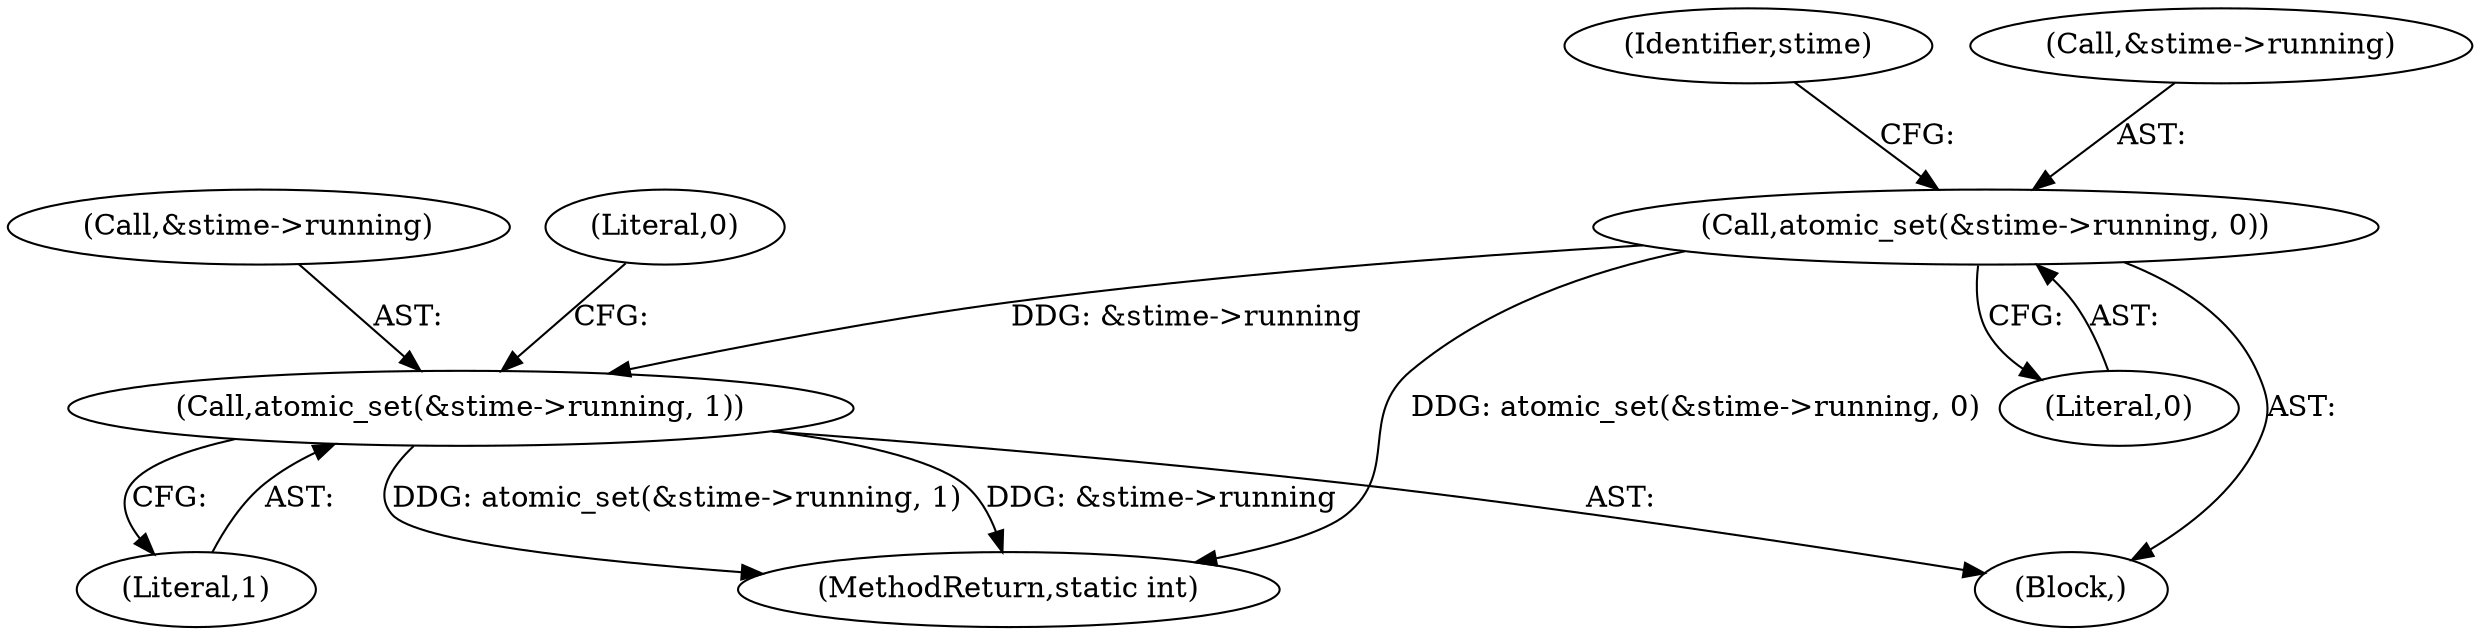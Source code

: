 digraph "0_linux_2ba1fe7a06d3624f9a7586d672b55f08f7c670f3@pointer" {
"1000132" [label="(Call,atomic_set(&stime->running, 1))"];
"1000109" [label="(Call,atomic_set(&stime->running, 0))"];
"1000133" [label="(Call,&stime->running)"];
"1000137" [label="(Literal,1)"];
"1000140" [label="(MethodReturn,static int)"];
"1000118" [label="(Identifier,stime)"];
"1000109" [label="(Call,atomic_set(&stime->running, 0))"];
"1000110" [label="(Call,&stime->running)"];
"1000114" [label="(Literal,0)"];
"1000139" [label="(Literal,0)"];
"1000132" [label="(Call,atomic_set(&stime->running, 1))"];
"1000102" [label="(Block,)"];
"1000132" -> "1000102"  [label="AST: "];
"1000132" -> "1000137"  [label="CFG: "];
"1000133" -> "1000132"  [label="AST: "];
"1000137" -> "1000132"  [label="AST: "];
"1000139" -> "1000132"  [label="CFG: "];
"1000132" -> "1000140"  [label="DDG: atomic_set(&stime->running, 1)"];
"1000132" -> "1000140"  [label="DDG: &stime->running"];
"1000109" -> "1000132"  [label="DDG: &stime->running"];
"1000109" -> "1000102"  [label="AST: "];
"1000109" -> "1000114"  [label="CFG: "];
"1000110" -> "1000109"  [label="AST: "];
"1000114" -> "1000109"  [label="AST: "];
"1000118" -> "1000109"  [label="CFG: "];
"1000109" -> "1000140"  [label="DDG: atomic_set(&stime->running, 0)"];
}
